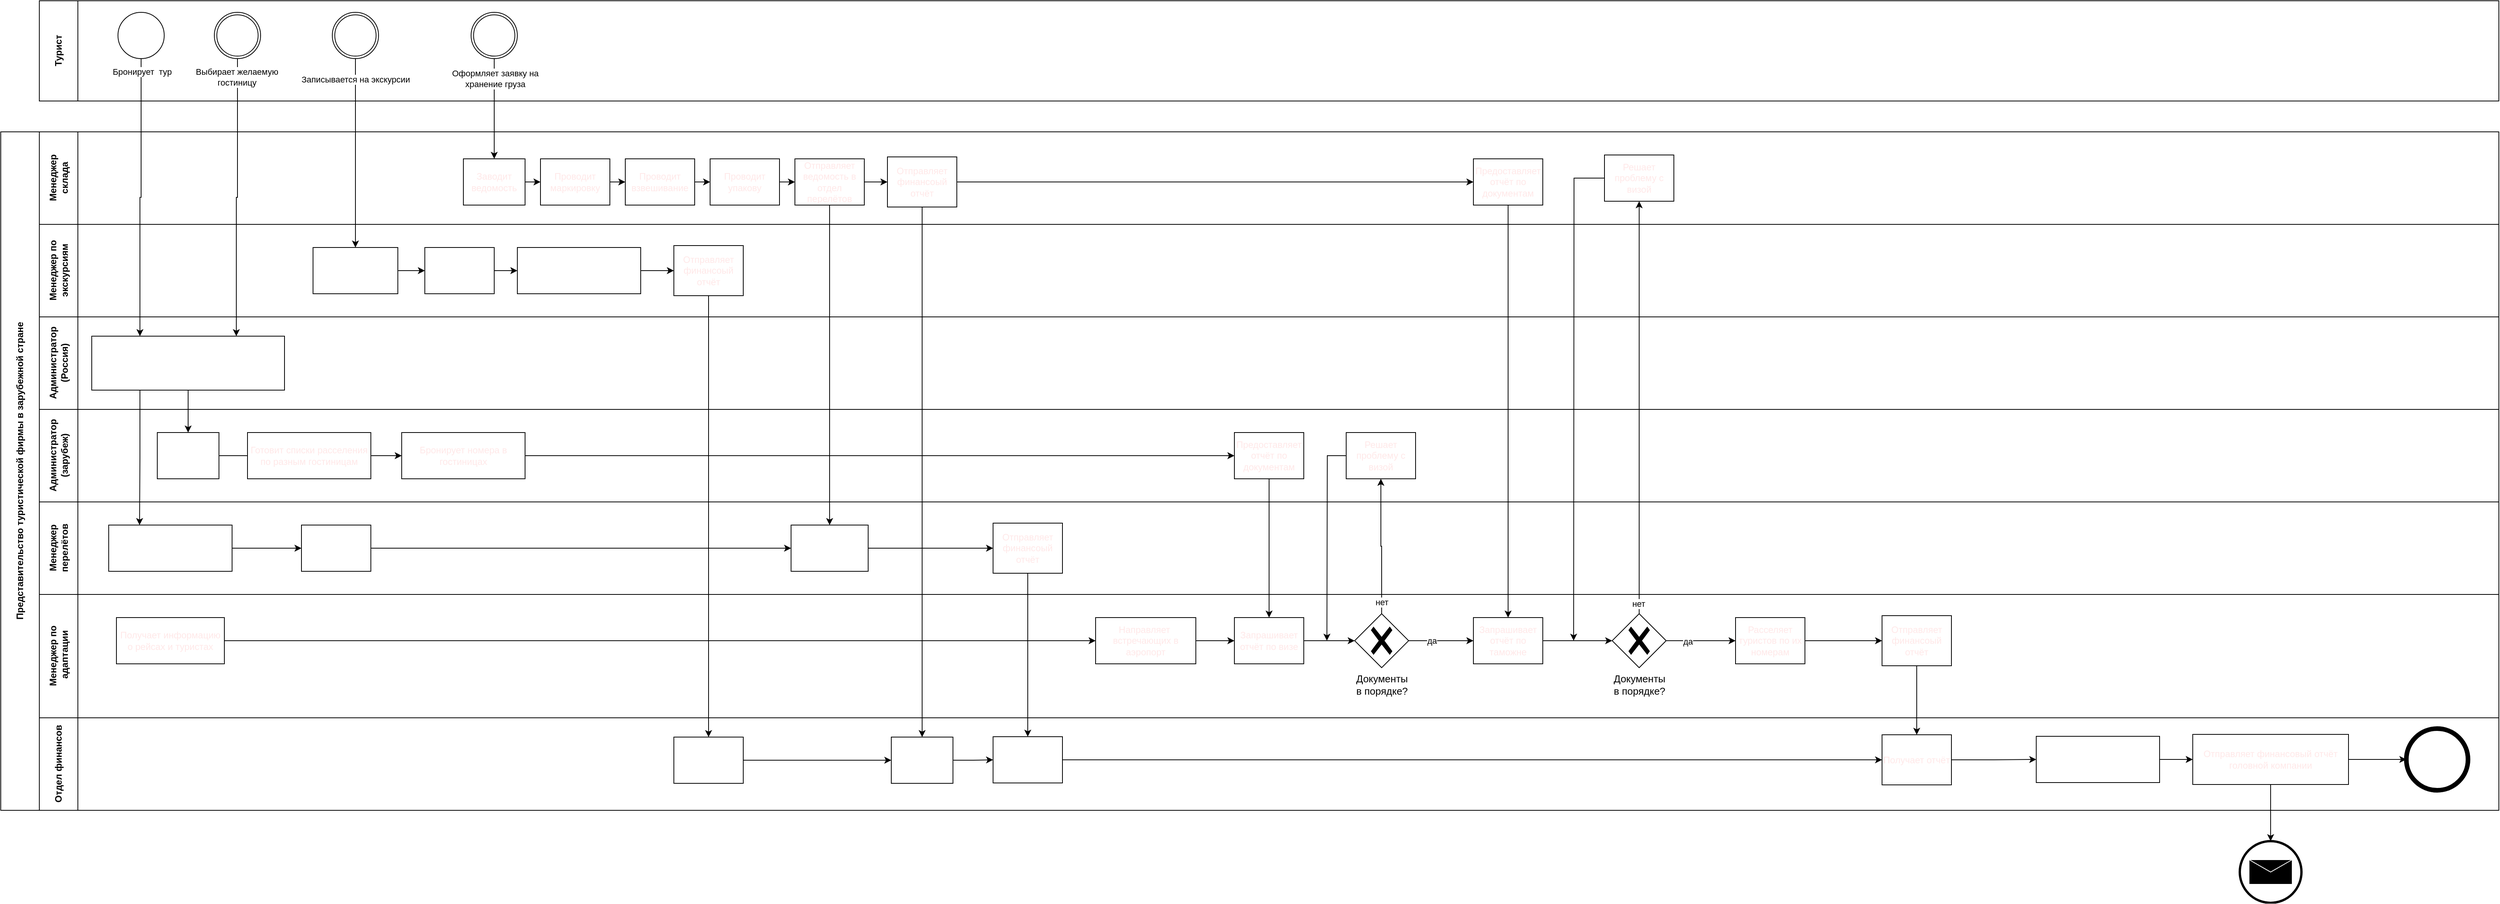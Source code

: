 <mxfile version="22.0.3" type="device">
  <diagram id="prtHgNgQTEPvFCAcTncT" name="Page-1">
    <mxGraphModel dx="2899" dy="2415" grid="1" gridSize="10" guides="1" tooltips="1" connect="1" arrows="1" fold="1" page="1" pageScale="1" pageWidth="827" pageHeight="1169" math="0" shadow="0">
      <root>
        <mxCell id="0" />
        <mxCell id="1" parent="0" />
        <mxCell id="dNxyNK7c78bLwvsdeMH5-19" value="Представительство туристической фирмы в зарубежной стране" style="swimlane;html=1;childLayout=stackLayout;resizeParent=1;resizeParentMax=0;horizontal=0;startSize=50;horizontalStack=0;fillColor=default;" parent="1" vertex="1">
          <mxGeometry x="-550" y="-230" width="3240" height="880" as="geometry">
            <mxRectangle x="-550" y="-230" width="40" height="420" as="alternateBounds" />
          </mxGeometry>
        </mxCell>
        <mxCell id="jJX5PtrKkT8J05yYk6aR-8" value="Менеджер &lt;br&gt;склада" style="swimlane;html=1;startSize=50;horizontal=0;" parent="dNxyNK7c78bLwvsdeMH5-19" vertex="1">
          <mxGeometry x="50" width="3190" height="120" as="geometry" />
        </mxCell>
        <mxCell id="jJX5PtrKkT8J05yYk6aR-71" value="&lt;font color=&quot;#ffe8e8&quot;&gt;Проводит маркировку&lt;/font&gt;" style="rounded=0;whiteSpace=wrap;html=1;fontFamily=Helvetica;fontSize=12;fontColor=#000000;align=center;" parent="jJX5PtrKkT8J05yYk6aR-8" vertex="1">
          <mxGeometry x="650" y="35" width="90" height="60" as="geometry" />
        </mxCell>
        <mxCell id="jJX5PtrKkT8J05yYk6aR-70" value="&lt;font color=&quot;#ffe8e8&quot;&gt;Заводит ведомость&lt;/font&gt;" style="rounded=0;whiteSpace=wrap;html=1;fontFamily=Helvetica;fontSize=12;fontColor=#000000;align=center;" parent="jJX5PtrKkT8J05yYk6aR-8" vertex="1">
          <mxGeometry x="550" y="35" width="80" height="60" as="geometry" />
        </mxCell>
        <mxCell id="jJX5PtrKkT8J05yYk6aR-72" value="" style="edgeStyle=orthogonalEdgeStyle;rounded=0;orthogonalLoop=1;jettySize=auto;html=1;endArrow=classic;endFill=1;exitX=1;exitY=0.5;exitDx=0;exitDy=0;entryX=0;entryY=0.5;entryDx=0;entryDy=0;" parent="jJX5PtrKkT8J05yYk6aR-8" source="jJX5PtrKkT8J05yYk6aR-70" target="jJX5PtrKkT8J05yYk6aR-71" edge="1">
          <mxGeometry relative="1" as="geometry">
            <mxPoint x="425" y="-35" as="sourcePoint" />
            <mxPoint x="480" y="-35" as="targetPoint" />
          </mxGeometry>
        </mxCell>
        <mxCell id="jJX5PtrKkT8J05yYk6aR-83" style="edgeStyle=orthogonalEdgeStyle;rounded=0;orthogonalLoop=1;jettySize=auto;html=1;exitX=1;exitY=0.5;exitDx=0;exitDy=0;entryX=0;entryY=0.5;entryDx=0;entryDy=0;" parent="jJX5PtrKkT8J05yYk6aR-8" source="jJX5PtrKkT8J05yYk6aR-75" target="jJX5PtrKkT8J05yYk6aR-76" edge="1">
          <mxGeometry relative="1" as="geometry" />
        </mxCell>
        <mxCell id="jJX5PtrKkT8J05yYk6aR-75" value="&lt;font color=&quot;#ffe8e8&quot;&gt;Проводит взвешивание&lt;/font&gt;" style="rounded=0;whiteSpace=wrap;html=1;fontFamily=Helvetica;fontSize=12;fontColor=#000000;align=center;" parent="jJX5PtrKkT8J05yYk6aR-8" vertex="1">
          <mxGeometry x="760" y="35" width="90" height="60" as="geometry" />
        </mxCell>
        <mxCell id="jJX5PtrKkT8J05yYk6aR-84" style="edgeStyle=orthogonalEdgeStyle;rounded=0;orthogonalLoop=1;jettySize=auto;html=1;exitX=1;exitY=0.5;exitDx=0;exitDy=0;entryX=0;entryY=0.5;entryDx=0;entryDy=0;" parent="jJX5PtrKkT8J05yYk6aR-8" source="jJX5PtrKkT8J05yYk6aR-76" target="jJX5PtrKkT8J05yYk6aR-77" edge="1">
          <mxGeometry relative="1" as="geometry" />
        </mxCell>
        <mxCell id="jJX5PtrKkT8J05yYk6aR-76" value="&lt;font color=&quot;#ffe8e8&quot;&gt;Проводит упакову&lt;/font&gt;" style="rounded=0;whiteSpace=wrap;html=1;fontFamily=Helvetica;fontSize=12;fontColor=#000000;align=center;" parent="jJX5PtrKkT8J05yYk6aR-8" vertex="1">
          <mxGeometry x="870" y="35" width="90" height="60" as="geometry" />
        </mxCell>
        <mxCell id="jJX5PtrKkT8J05yYk6aR-85" style="edgeStyle=orthogonalEdgeStyle;rounded=0;orthogonalLoop=1;jettySize=auto;html=1;exitX=1;exitY=0.5;exitDx=0;exitDy=0;entryX=0;entryY=0.5;entryDx=0;entryDy=0;" parent="jJX5PtrKkT8J05yYk6aR-8" source="jJX5PtrKkT8J05yYk6aR-77" target="jJX5PtrKkT8J05yYk6aR-78" edge="1">
          <mxGeometry relative="1" as="geometry" />
        </mxCell>
        <mxCell id="jJX5PtrKkT8J05yYk6aR-77" value="&lt;font color=&quot;#ffe8e8&quot;&gt;Отправляет ведомость в отдел перелётов&lt;/font&gt;" style="rounded=0;whiteSpace=wrap;html=1;fontFamily=Helvetica;fontSize=12;fontColor=#000000;align=center;" parent="jJX5PtrKkT8J05yYk6aR-8" vertex="1">
          <mxGeometry x="980" y="35" width="90" height="60" as="geometry" />
        </mxCell>
        <mxCell id="jJX5PtrKkT8J05yYk6aR-153" style="edgeStyle=orthogonalEdgeStyle;rounded=0;orthogonalLoop=1;jettySize=auto;html=1;entryX=0;entryY=0.5;entryDx=0;entryDy=0;" parent="jJX5PtrKkT8J05yYk6aR-8" source="jJX5PtrKkT8J05yYk6aR-78" target="jJX5PtrKkT8J05yYk6aR-144" edge="1">
          <mxGeometry relative="1" as="geometry" />
        </mxCell>
        <mxCell id="jJX5PtrKkT8J05yYk6aR-78" value="&lt;font color=&quot;#ffe8e8&quot;&gt;Отправляет финансоый отчёт&lt;/font&gt;" style="rounded=0;whiteSpace=wrap;html=1;fontFamily=Helvetica;fontSize=12;fontColor=#000000;align=center;" parent="jJX5PtrKkT8J05yYk6aR-8" vertex="1">
          <mxGeometry x="1100" y="32.5" width="90" height="65" as="geometry" />
        </mxCell>
        <mxCell id="jJX5PtrKkT8J05yYk6aR-79" value="" style="edgeStyle=orthogonalEdgeStyle;rounded=0;orthogonalLoop=1;jettySize=auto;html=1;endArrow=classic;endFill=1;entryX=0;entryY=0.5;entryDx=0;entryDy=0;exitX=1;exitY=0.5;exitDx=0;exitDy=0;" parent="jJX5PtrKkT8J05yYk6aR-8" source="jJX5PtrKkT8J05yYk6aR-71" target="jJX5PtrKkT8J05yYk6aR-75" edge="1">
          <mxGeometry relative="1" as="geometry">
            <mxPoint x="740" y="305" as="sourcePoint" />
            <mxPoint x="660" y="315" as="targetPoint" />
          </mxGeometry>
        </mxCell>
        <mxCell id="jJX5PtrKkT8J05yYk6aR-144" value="&lt;font color=&quot;#ffe8e8&quot;&gt;Предоставляет отчёт по документам&lt;/font&gt;" style="rounded=0;whiteSpace=wrap;html=1;fontFamily=Helvetica;fontSize=12;fontColor=#000000;align=center;" parent="jJX5PtrKkT8J05yYk6aR-8" vertex="1">
          <mxGeometry x="1860" y="35" width="90" height="60" as="geometry" />
        </mxCell>
        <mxCell id="jJX5PtrKkT8J05yYk6aR-159" value="&lt;font color=&quot;#ffe8e8&quot;&gt;Решает проблему с визой&lt;/font&gt;" style="rounded=0;whiteSpace=wrap;html=1;fontFamily=Helvetica;fontSize=12;fontColor=#000000;align=center;" parent="jJX5PtrKkT8J05yYk6aR-8" vertex="1">
          <mxGeometry x="2030" y="30" width="90" height="60" as="geometry" />
        </mxCell>
        <mxCell id="jJX5PtrKkT8J05yYk6aR-29" value="Менеджер по&lt;br&gt;экскурсиям&lt;br&gt;" style="swimlane;html=1;startSize=50;horizontal=0;" parent="dNxyNK7c78bLwvsdeMH5-19" vertex="1">
          <mxGeometry x="50" y="120" width="3190" height="120" as="geometry" />
        </mxCell>
        <mxCell id="jJX5PtrKkT8J05yYk6aR-89" value="&lt;font color=&quot;#ffffff&quot;&gt;Составляет списки кто на какие экскурсии идёт&lt;/font&gt;" style="rounded=0;whiteSpace=wrap;html=1;fontFamily=Helvetica;fontSize=12;fontColor=#000000;align=center;" parent="jJX5PtrKkT8J05yYk6aR-29" vertex="1">
          <mxGeometry x="500" y="30" width="90" height="60" as="geometry" />
        </mxCell>
        <mxCell id="jJX5PtrKkT8J05yYk6aR-90" value="&lt;font color=&quot;#ffffff&quot;&gt;Производит запись на определённые экскурсии&lt;/font&gt;" style="rounded=0;whiteSpace=wrap;html=1;fontFamily=Helvetica;fontSize=12;fontColor=#000000;align=center;" parent="jJX5PtrKkT8J05yYk6aR-29" vertex="1">
          <mxGeometry x="355" y="30" width="110" height="60" as="geometry" />
        </mxCell>
        <mxCell id="jJX5PtrKkT8J05yYk6aR-91" value="" style="edgeStyle=orthogonalEdgeStyle;rounded=0;orthogonalLoop=1;jettySize=auto;html=1;endArrow=classic;endFill=1;exitX=1;exitY=0.5;exitDx=0;exitDy=0;entryX=0;entryY=0.5;entryDx=0;entryDy=0;" parent="jJX5PtrKkT8J05yYk6aR-29" source="jJX5PtrKkT8J05yYk6aR-90" target="jJX5PtrKkT8J05yYk6aR-89" edge="1">
          <mxGeometry relative="1" as="geometry">
            <mxPoint x="265" y="-42.5" as="sourcePoint" />
            <mxPoint x="320" y="-42.5" as="targetPoint" />
          </mxGeometry>
        </mxCell>
        <mxCell id="jJX5PtrKkT8J05yYk6aR-103" style="edgeStyle=orthogonalEdgeStyle;rounded=0;orthogonalLoop=1;jettySize=auto;html=1;exitX=1;exitY=0.5;exitDx=0;exitDy=0;entryX=0;entryY=0.5;entryDx=0;entryDy=0;" parent="jJX5PtrKkT8J05yYk6aR-29" source="jJX5PtrKkT8J05yYk6aR-93" target="jJX5PtrKkT8J05yYk6aR-102" edge="1">
          <mxGeometry relative="1" as="geometry" />
        </mxCell>
        <mxCell id="jJX5PtrKkT8J05yYk6aR-93" value="&lt;font color=&quot;#ffffff&quot;&gt;Передаёт списки в агенство поторганизации экскурсий&lt;/font&gt;" style="rounded=0;whiteSpace=wrap;html=1;fontFamily=Helvetica;fontSize=12;fontColor=#000000;align=center;" parent="jJX5PtrKkT8J05yYk6aR-29" vertex="1">
          <mxGeometry x="620" y="30" width="160" height="60" as="geometry" />
        </mxCell>
        <mxCell id="jJX5PtrKkT8J05yYk6aR-99" value="" style="edgeStyle=orthogonalEdgeStyle;rounded=0;orthogonalLoop=1;jettySize=auto;html=1;endArrow=classic;endFill=1;entryX=0;entryY=0.5;entryDx=0;entryDy=0;exitX=1;exitY=0.5;exitDx=0;exitDy=0;" parent="jJX5PtrKkT8J05yYk6aR-29" source="jJX5PtrKkT8J05yYk6aR-89" target="jJX5PtrKkT8J05yYk6aR-93" edge="1">
          <mxGeometry relative="1" as="geometry">
            <mxPoint x="590" y="300" as="sourcePoint" />
            <mxPoint x="510" y="310" as="targetPoint" />
          </mxGeometry>
        </mxCell>
        <mxCell id="jJX5PtrKkT8J05yYk6aR-102" value="&lt;font color=&quot;#ffe8e8&quot;&gt;Отправляет финансоый отчёт&lt;/font&gt;" style="rounded=0;whiteSpace=wrap;html=1;fontFamily=Helvetica;fontSize=12;fontColor=#000000;align=center;" parent="jJX5PtrKkT8J05yYk6aR-29" vertex="1">
          <mxGeometry x="823" y="27.5" width="90" height="65" as="geometry" />
        </mxCell>
        <mxCell id="dNxyNK7c78bLwvsdeMH5-21" value="Администратор&lt;br&gt;(Россия)" style="swimlane;html=1;startSize=50;horizontal=0;" parent="dNxyNK7c78bLwvsdeMH5-19" vertex="1">
          <mxGeometry x="50" y="240" width="3190" height="120" as="geometry">
            <mxRectangle x="20" y="120" width="1010" height="30" as="alternateBounds" />
          </mxGeometry>
        </mxCell>
        <mxCell id="dNxyNK7c78bLwvsdeMH5-26" value="&lt;font color=&quot;#ffffff&quot;&gt;Обрабатывает данные, подготавливает пакеты документов на каждого туриста.&lt;br&gt;&lt;/font&gt;" style="rounded=0;whiteSpace=wrap;html=1;fontFamily=Helvetica;fontSize=12;fontColor=#000000;align=center;" parent="dNxyNK7c78bLwvsdeMH5-21" vertex="1">
          <mxGeometry x="68" y="25" width="250" height="70" as="geometry" />
        </mxCell>
        <mxCell id="dNxyNK7c78bLwvsdeMH5-22" value="Администратор&lt;br&gt;(зарубеж)" style="swimlane;html=1;startSize=50;horizontal=0;" parent="dNxyNK7c78bLwvsdeMH5-19" vertex="1">
          <mxGeometry x="50" y="360" width="3190" height="120" as="geometry">
            <mxRectangle x="20" y="240" width="1010" height="30" as="alternateBounds" />
          </mxGeometry>
        </mxCell>
        <mxCell id="dNxyNK7c78bLwvsdeMH5-37" value="" style="edgeStyle=orthogonalEdgeStyle;rounded=0;orthogonalLoop=1;jettySize=auto;html=1;endArrow=classic;endFill=1;" parent="dNxyNK7c78bLwvsdeMH5-22" source="dNxyNK7c78bLwvsdeMH5-34" edge="1">
          <mxGeometry relative="1" as="geometry">
            <mxPoint x="290" y="60" as="targetPoint" />
          </mxGeometry>
        </mxCell>
        <mxCell id="dNxyNK7c78bLwvsdeMH5-34" value="&lt;font color=&quot;#ffffff&quot;&gt;В отделе имиграции получает визы&lt;/font&gt;" style="rounded=0;whiteSpace=wrap;html=1;fontFamily=Helvetica;fontSize=12;fontColor=#000000;align=center;" parent="dNxyNK7c78bLwvsdeMH5-22" vertex="1">
          <mxGeometry x="153" y="30" width="80" height="60" as="geometry" />
        </mxCell>
        <mxCell id="jJX5PtrKkT8J05yYk6aR-64" value="&lt;font color=&quot;#ffe8e8&quot;&gt;Готовит списки расселения по разным гостиницам&lt;/font&gt;" style="rounded=0;whiteSpace=wrap;html=1;fontFamily=Helvetica;fontSize=12;fontColor=#000000;align=center;" parent="dNxyNK7c78bLwvsdeMH5-22" vertex="1">
          <mxGeometry x="270" y="30" width="160" height="60" as="geometry" />
        </mxCell>
        <mxCell id="jJX5PtrKkT8J05yYk6aR-137" style="edgeStyle=orthogonalEdgeStyle;rounded=0;orthogonalLoop=1;jettySize=auto;html=1;entryX=0;entryY=0.5;entryDx=0;entryDy=0;" parent="dNxyNK7c78bLwvsdeMH5-22" source="jJX5PtrKkT8J05yYk6aR-65" target="jJX5PtrKkT8J05yYk6aR-138" edge="1">
          <mxGeometry relative="1" as="geometry">
            <mxPoint x="1470" y="60" as="targetPoint" />
          </mxGeometry>
        </mxCell>
        <mxCell id="jJX5PtrKkT8J05yYk6aR-65" value="&lt;font color=&quot;#ffe8e8&quot;&gt;Бронирует номера в гостиницах&lt;/font&gt;" style="rounded=0;whiteSpace=wrap;html=1;fontFamily=Helvetica;fontSize=12;fontColor=#000000;align=center;" parent="dNxyNK7c78bLwvsdeMH5-22" vertex="1">
          <mxGeometry x="470" y="30" width="160" height="60" as="geometry" />
        </mxCell>
        <mxCell id="jJX5PtrKkT8J05yYk6aR-66" value="" style="edgeStyle=orthogonalEdgeStyle;rounded=0;orthogonalLoop=1;jettySize=auto;html=1;endArrow=classic;endFill=1;exitX=1;exitY=0.5;exitDx=0;exitDy=0;entryX=0;entryY=0.5;entryDx=0;entryDy=0;" parent="dNxyNK7c78bLwvsdeMH5-22" source="jJX5PtrKkT8J05yYk6aR-64" target="jJX5PtrKkT8J05yYk6aR-65" edge="1">
          <mxGeometry relative="1" as="geometry">
            <mxPoint x="245" y="70" as="sourcePoint" />
            <mxPoint x="300" y="70" as="targetPoint" />
          </mxGeometry>
        </mxCell>
        <mxCell id="jJX5PtrKkT8J05yYk6aR-138" value="&lt;font color=&quot;#ffe8e8&quot;&gt;Предоставляет отчёт по документам&lt;/font&gt;" style="rounded=0;whiteSpace=wrap;html=1;fontFamily=Helvetica;fontSize=12;fontColor=#000000;align=center;" parent="dNxyNK7c78bLwvsdeMH5-22" vertex="1">
          <mxGeometry x="1550" y="30" width="90" height="60" as="geometry" />
        </mxCell>
        <mxCell id="jJX5PtrKkT8J05yYk6aR-150" value="&lt;font color=&quot;#ffe8e8&quot;&gt;Решает проблему с визой&lt;/font&gt;" style="rounded=0;whiteSpace=wrap;html=1;fontFamily=Helvetica;fontSize=12;fontColor=#000000;align=center;" parent="dNxyNK7c78bLwvsdeMH5-22" vertex="1">
          <mxGeometry x="1695" y="30" width="90" height="60" as="geometry" />
        </mxCell>
        <mxCell id="jJX5PtrKkT8J05yYk6aR-15" value="Менеджер&lt;br&gt;перелётов" style="swimlane;html=1;startSize=50;horizontal=0;labelBackgroundColor=none;" parent="dNxyNK7c78bLwvsdeMH5-19" vertex="1">
          <mxGeometry x="50" y="480" width="3190" height="120" as="geometry" />
        </mxCell>
        <mxCell id="jJX5PtrKkT8J05yYk6aR-104" value="&lt;font color=&quot;#ffffff&quot;&gt;Бронирует места&lt;br&gt;&lt;/font&gt;" style="rounded=0;whiteSpace=wrap;html=1;fontFamily=Helvetica;fontSize=12;fontColor=#000000;align=center;" parent="jJX5PtrKkT8J05yYk6aR-15" vertex="1">
          <mxGeometry x="340" y="30" width="90" height="60" as="geometry" />
        </mxCell>
        <mxCell id="jJX5PtrKkT8J05yYk6aR-105" value="&lt;font color=&quot;#ffffff&quot;&gt;Составляет ведомости о рейсах и поссажирах&lt;/font&gt;" style="rounded=0;whiteSpace=wrap;html=1;fontFamily=Helvetica;fontSize=12;fontColor=#000000;align=center;" parent="jJX5PtrKkT8J05yYk6aR-15" vertex="1">
          <mxGeometry x="90" y="30" width="160" height="60" as="geometry" />
        </mxCell>
        <mxCell id="jJX5PtrKkT8J05yYk6aR-106" value="" style="edgeStyle=orthogonalEdgeStyle;rounded=0;orthogonalLoop=1;jettySize=auto;html=1;endArrow=classic;endFill=1;exitX=1;exitY=0.5;exitDx=0;exitDy=0;entryX=0;entryY=0.5;entryDx=0;entryDy=0;" parent="jJX5PtrKkT8J05yYk6aR-15" source="jJX5PtrKkT8J05yYk6aR-105" target="jJX5PtrKkT8J05yYk6aR-104" edge="1">
          <mxGeometry relative="1" as="geometry">
            <mxPoint x="-15" y="-40" as="sourcePoint" />
            <mxPoint x="40" y="-40" as="targetPoint" />
          </mxGeometry>
        </mxCell>
        <mxCell id="jJX5PtrKkT8J05yYk6aR-108" value="&lt;font color=&quot;#ffffff&quot;&gt;Оформляет грузоперевозку&lt;/font&gt;" style="rounded=0;whiteSpace=wrap;html=1;fontFamily=Helvetica;fontSize=12;fontColor=#000000;align=center;" parent="jJX5PtrKkT8J05yYk6aR-15" vertex="1">
          <mxGeometry x="975" y="30" width="100" height="60" as="geometry" />
        </mxCell>
        <mxCell id="jJX5PtrKkT8J05yYk6aR-109" value="" style="edgeStyle=orthogonalEdgeStyle;rounded=0;orthogonalLoop=1;jettySize=auto;html=1;endArrow=classic;endFill=1;entryX=0;entryY=0.5;entryDx=0;entryDy=0;exitX=1;exitY=0.5;exitDx=0;exitDy=0;" parent="jJX5PtrKkT8J05yYk6aR-15" source="jJX5PtrKkT8J05yYk6aR-104" target="jJX5PtrKkT8J05yYk6aR-108" edge="1">
          <mxGeometry relative="1" as="geometry">
            <mxPoint x="300" y="300" as="sourcePoint" />
            <mxPoint x="220" y="310" as="targetPoint" />
          </mxGeometry>
        </mxCell>
        <mxCell id="jJX5PtrKkT8J05yYk6aR-110" value="&lt;font color=&quot;#ffe8e8&quot;&gt;Отправляет финансоый отчёт&lt;/font&gt;" style="rounded=0;whiteSpace=wrap;html=1;fontFamily=Helvetica;fontSize=12;fontColor=#000000;align=center;" parent="jJX5PtrKkT8J05yYk6aR-15" vertex="1">
          <mxGeometry x="1237" y="27.5" width="90" height="65" as="geometry" />
        </mxCell>
        <mxCell id="jJX5PtrKkT8J05yYk6aR-107" style="edgeStyle=orthogonalEdgeStyle;rounded=0;orthogonalLoop=1;jettySize=auto;html=1;exitX=1;exitY=0.5;exitDx=0;exitDy=0;entryX=0;entryY=0.5;entryDx=0;entryDy=0;" parent="jJX5PtrKkT8J05yYk6aR-15" source="jJX5PtrKkT8J05yYk6aR-108" target="jJX5PtrKkT8J05yYk6aR-110" edge="1">
          <mxGeometry relative="1" as="geometry" />
        </mxCell>
        <mxCell id="jJX5PtrKkT8J05yYk6aR-22" value="Менеджер по&lt;br&gt;&amp;nbsp;адаптации" style="swimlane;html=1;startSize=50;horizontal=0;" parent="dNxyNK7c78bLwvsdeMH5-19" vertex="1">
          <mxGeometry x="50" y="600" width="3190" height="160" as="geometry" />
        </mxCell>
        <mxCell id="jJX5PtrKkT8J05yYk6aR-126" value="&lt;font color=&quot;#ffe8e8&quot;&gt;Направляет&amp;nbsp; встречающих в аэропорт&lt;/font&gt;" style="rounded=0;whiteSpace=wrap;html=1;fontFamily=Helvetica;fontSize=12;fontColor=#000000;align=center;" parent="jJX5PtrKkT8J05yYk6aR-22" vertex="1">
          <mxGeometry x="1370" y="30" width="130" height="60" as="geometry" />
        </mxCell>
        <mxCell id="jJX5PtrKkT8J05yYk6aR-127" value="&lt;font color=&quot;#ffe8e8&quot;&gt;Получает информацию о рейсах и туристах&lt;/font&gt;" style="rounded=0;whiteSpace=wrap;html=1;fontFamily=Helvetica;fontSize=12;fontColor=#000000;align=center;" parent="jJX5PtrKkT8J05yYk6aR-22" vertex="1">
          <mxGeometry x="100" y="30" width="140" height="60" as="geometry" />
        </mxCell>
        <mxCell id="jJX5PtrKkT8J05yYk6aR-128" value="" style="edgeStyle=orthogonalEdgeStyle;rounded=0;orthogonalLoop=1;jettySize=auto;html=1;endArrow=classic;endFill=1;exitX=1;exitY=0.5;exitDx=0;exitDy=0;entryX=0;entryY=0.5;entryDx=0;entryDy=0;" parent="jJX5PtrKkT8J05yYk6aR-22" source="jJX5PtrKkT8J05yYk6aR-127" target="jJX5PtrKkT8J05yYk6aR-126" edge="1">
          <mxGeometry relative="1" as="geometry">
            <mxPoint x="1285" y="-40" as="sourcePoint" />
            <mxPoint x="1340" y="-40" as="targetPoint" />
          </mxGeometry>
        </mxCell>
        <mxCell id="jJX5PtrKkT8J05yYk6aR-146" style="edgeStyle=orthogonalEdgeStyle;rounded=0;orthogonalLoop=1;jettySize=auto;html=1;exitX=1;exitY=0.5;exitDx=0;exitDy=0;entryX=0;entryY=0.5;entryDx=0;entryDy=0;entryPerimeter=0;" parent="jJX5PtrKkT8J05yYk6aR-22" source="jJX5PtrKkT8J05yYk6aR-130" target="OBYLPIvwSsknGqxptoZ4-9" edge="1">
          <mxGeometry relative="1" as="geometry">
            <mxPoint x="1680" y="60" as="targetPoint" />
          </mxGeometry>
        </mxCell>
        <mxCell id="jJX5PtrKkT8J05yYk6aR-130" value="&lt;font color=&quot;#ffe8e8&quot;&gt;Запрашивает отчёт по визе&lt;/font&gt;" style="rounded=0;whiteSpace=wrap;html=1;fontFamily=Helvetica;fontSize=12;fontColor=#000000;align=center;" parent="jJX5PtrKkT8J05yYk6aR-22" vertex="1">
          <mxGeometry x="1550" y="30" width="90" height="60" as="geometry" />
        </mxCell>
        <mxCell id="jJX5PtrKkT8J05yYk6aR-163" style="edgeStyle=orthogonalEdgeStyle;rounded=0;orthogonalLoop=1;jettySize=auto;html=1;entryX=0;entryY=0.5;entryDx=0;entryDy=0;entryPerimeter=0;" parent="jJX5PtrKkT8J05yYk6aR-22" source="jJX5PtrKkT8J05yYk6aR-132" target="OBYLPIvwSsknGqxptoZ4-3" edge="1">
          <mxGeometry relative="1" as="geometry">
            <mxPoint x="2020.0" y="60" as="targetPoint" />
          </mxGeometry>
        </mxCell>
        <mxCell id="jJX5PtrKkT8J05yYk6aR-132" value="&lt;font color=&quot;#ffe8e8&quot;&gt;Запрашивает отчёт по таможне&lt;/font&gt;" style="rounded=0;whiteSpace=wrap;html=1;fontFamily=Helvetica;fontSize=12;fontColor=#000000;align=center;" parent="jJX5PtrKkT8J05yYk6aR-22" vertex="1">
          <mxGeometry x="1860" y="30" width="90" height="60" as="geometry" />
        </mxCell>
        <mxCell id="jJX5PtrKkT8J05yYk6aR-134" value="&lt;font color=&quot;#ffe8e8&quot;&gt;Расселяет туристов по их номерам&lt;/font&gt;" style="rounded=0;whiteSpace=wrap;html=1;fontFamily=Helvetica;fontSize=12;fontColor=#000000;align=center;" parent="jJX5PtrKkT8J05yYk6aR-22" vertex="1">
          <mxGeometry x="2200" y="30" width="90" height="60" as="geometry" />
        </mxCell>
        <mxCell id="jJX5PtrKkT8J05yYk6aR-135" value="&lt;font color=&quot;#ffe8e8&quot;&gt;Отправляет финансоый отчёт&lt;/font&gt;" style="rounded=0;whiteSpace=wrap;html=1;fontFamily=Helvetica;fontSize=12;fontColor=#000000;align=center;" parent="jJX5PtrKkT8J05yYk6aR-22" vertex="1">
          <mxGeometry x="2390" y="27.5" width="90" height="65" as="geometry" />
        </mxCell>
        <mxCell id="jJX5PtrKkT8J05yYk6aR-133" style="edgeStyle=orthogonalEdgeStyle;rounded=0;orthogonalLoop=1;jettySize=auto;html=1;exitX=1;exitY=0.5;exitDx=0;exitDy=0;entryX=0;entryY=0.5;entryDx=0;entryDy=0;" parent="jJX5PtrKkT8J05yYk6aR-22" source="jJX5PtrKkT8J05yYk6aR-134" target="jJX5PtrKkT8J05yYk6aR-135" edge="1">
          <mxGeometry relative="1" as="geometry" />
        </mxCell>
        <mxCell id="jJX5PtrKkT8J05yYk6aR-136" value="" style="edgeStyle=orthogonalEdgeStyle;rounded=0;orthogonalLoop=1;jettySize=auto;html=1;endArrow=classic;endFill=1;entryX=0;entryY=0.5;entryDx=0;entryDy=0;exitX=1;exitY=0.5;exitDx=0;exitDy=0;" parent="jJX5PtrKkT8J05yYk6aR-22" source="jJX5PtrKkT8J05yYk6aR-126" target="jJX5PtrKkT8J05yYk6aR-130" edge="1">
          <mxGeometry relative="1" as="geometry">
            <mxPoint x="1600" y="300" as="sourcePoint" />
            <mxPoint x="1520" y="310" as="targetPoint" />
          </mxGeometry>
        </mxCell>
        <mxCell id="jJX5PtrKkT8J05yYk6aR-147" style="edgeStyle=orthogonalEdgeStyle;rounded=0;orthogonalLoop=1;jettySize=auto;html=1;entryX=0;entryY=0.5;entryDx=0;entryDy=0;exitX=1;exitY=0.5;exitDx=0;exitDy=0;exitPerimeter=0;" parent="jJX5PtrKkT8J05yYk6aR-22" source="OBYLPIvwSsknGqxptoZ4-9" target="jJX5PtrKkT8J05yYk6aR-132" edge="1">
          <mxGeometry relative="1" as="geometry">
            <mxPoint x="1790" y="60" as="sourcePoint" />
          </mxGeometry>
        </mxCell>
        <mxCell id="OBYLPIvwSsknGqxptoZ4-11" value="да" style="edgeLabel;html=1;align=center;verticalAlign=middle;resizable=0;points=[];" vertex="1" connectable="0" parent="jJX5PtrKkT8J05yYk6aR-147">
          <mxGeometry x="-0.3" relative="1" as="geometry">
            <mxPoint as="offset" />
          </mxGeometry>
        </mxCell>
        <mxCell id="jJX5PtrKkT8J05yYk6aR-165" style="edgeStyle=orthogonalEdgeStyle;rounded=0;orthogonalLoop=1;jettySize=auto;html=1;entryX=0;entryY=0.5;entryDx=0;entryDy=0;exitX=1;exitY=0.5;exitDx=0;exitDy=0;exitPerimeter=0;" parent="jJX5PtrKkT8J05yYk6aR-22" source="OBYLPIvwSsknGqxptoZ4-3" target="jJX5PtrKkT8J05yYk6aR-134" edge="1">
          <mxGeometry relative="1" as="geometry">
            <mxPoint x="2130.0" y="60" as="sourcePoint" />
          </mxGeometry>
        </mxCell>
        <mxCell id="OBYLPIvwSsknGqxptoZ4-7" value="да" style="edgeLabel;html=1;align=center;verticalAlign=middle;resizable=0;points=[];" vertex="1" connectable="0" parent="jJX5PtrKkT8J05yYk6aR-165">
          <mxGeometry x="-0.392" y="-1" relative="1" as="geometry">
            <mxPoint as="offset" />
          </mxGeometry>
        </mxCell>
        <mxCell id="OBYLPIvwSsknGqxptoZ4-3" value="&lt;font style=&quot;font-size: 13px;&quot;&gt;Документы &lt;br&gt;в порядке?&lt;/font&gt;" style="points=[[0.25,0.25,0],[0.5,0,0],[0.75,0.25,0],[1,0.5,0],[0.75,0.75,0],[0.5,1,0],[0.25,0.75,0],[0,0.5,0]];shape=mxgraph.bpmn.gateway2;html=1;verticalLabelPosition=bottom;labelBackgroundColor=none;verticalAlign=top;align=center;perimeter=rhombusPerimeter;outlineConnect=0;outline=none;symbol=none;gwType=exclusive;" vertex="1" parent="jJX5PtrKkT8J05yYk6aR-22">
          <mxGeometry x="2040" y="25" width="70" height="70" as="geometry" />
        </mxCell>
        <mxCell id="OBYLPIvwSsknGqxptoZ4-9" value="&lt;font style=&quot;font-size: 13px;&quot;&gt;Документы &lt;br&gt;в порядке?&lt;/font&gt;" style="points=[[0.25,0.25,0],[0.5,0,0],[0.75,0.25,0],[1,0.5,0],[0.75,0.75,0],[0.5,1,0],[0.25,0.75,0],[0,0.5,0]];shape=mxgraph.bpmn.gateway2;html=1;verticalLabelPosition=bottom;labelBackgroundColor=none;verticalAlign=top;align=center;perimeter=rhombusPerimeter;outlineConnect=0;outline=none;symbol=none;gwType=exclusive;" vertex="1" parent="jJX5PtrKkT8J05yYk6aR-22">
          <mxGeometry x="1706" y="25" width="70" height="70" as="geometry" />
        </mxCell>
        <mxCell id="jJX5PtrKkT8J05yYk6aR-63" value="" style="edgeStyle=orthogonalEdgeStyle;rounded=0;orthogonalLoop=1;jettySize=auto;html=1;endArrow=classic;endFill=1;exitX=0.5;exitY=1;exitDx=0;exitDy=0;entryX=0.5;entryY=0;entryDx=0;entryDy=0;" parent="dNxyNK7c78bLwvsdeMH5-19" source="dNxyNK7c78bLwvsdeMH5-26" target="dNxyNK7c78bLwvsdeMH5-34" edge="1">
          <mxGeometry relative="1" as="geometry">
            <mxPoint x="290" y="269.2" as="sourcePoint" />
            <mxPoint x="420" y="269.2" as="targetPoint" />
          </mxGeometry>
        </mxCell>
        <mxCell id="jJX5PtrKkT8J05yYk6aR-113" style="edgeStyle=orthogonalEdgeStyle;rounded=0;orthogonalLoop=1;jettySize=auto;html=1;exitX=0.5;exitY=1;exitDx=0;exitDy=0;entryX=0.5;entryY=0;entryDx=0;entryDy=0;" parent="dNxyNK7c78bLwvsdeMH5-19" source="jJX5PtrKkT8J05yYk6aR-77" target="jJX5PtrKkT8J05yYk6aR-108" edge="1">
          <mxGeometry relative="1" as="geometry" />
        </mxCell>
        <mxCell id="jJX5PtrKkT8J05yYk6aR-114" style="edgeStyle=orthogonalEdgeStyle;rounded=0;orthogonalLoop=1;jettySize=auto;html=1;exitX=0.25;exitY=1;exitDx=0;exitDy=0;entryX=0.25;entryY=0;entryDx=0;entryDy=0;" parent="dNxyNK7c78bLwvsdeMH5-19" source="dNxyNK7c78bLwvsdeMH5-26" target="jJX5PtrKkT8J05yYk6aR-105" edge="1">
          <mxGeometry relative="1" as="geometry" />
        </mxCell>
        <mxCell id="jJX5PtrKkT8J05yYk6aR-124" style="edgeStyle=orthogonalEdgeStyle;rounded=0;orthogonalLoop=1;jettySize=auto;html=1;entryX=0.5;entryY=0;entryDx=0;entryDy=0;" parent="dNxyNK7c78bLwvsdeMH5-19" source="jJX5PtrKkT8J05yYk6aR-102" target="jJX5PtrKkT8J05yYk6aR-115" edge="1">
          <mxGeometry relative="1" as="geometry" />
        </mxCell>
        <mxCell id="jJX5PtrKkT8J05yYk6aR-139" style="edgeStyle=orthogonalEdgeStyle;rounded=0;orthogonalLoop=1;jettySize=auto;html=1;entryX=0.5;entryY=0;entryDx=0;entryDy=0;" parent="dNxyNK7c78bLwvsdeMH5-19" source="jJX5PtrKkT8J05yYk6aR-138" target="jJX5PtrKkT8J05yYk6aR-130" edge="1">
          <mxGeometry relative="1" as="geometry" />
        </mxCell>
        <mxCell id="jJX5PtrKkT8J05yYk6aR-151" style="edgeStyle=orthogonalEdgeStyle;rounded=0;orthogonalLoop=1;jettySize=auto;html=1;entryX=0.5;entryY=1;entryDx=0;entryDy=0;exitX=0.5;exitY=0;exitDx=0;exitDy=0;exitPerimeter=0;" parent="dNxyNK7c78bLwvsdeMH5-19" source="OBYLPIvwSsknGqxptoZ4-9" target="jJX5PtrKkT8J05yYk6aR-150" edge="1">
          <mxGeometry relative="1" as="geometry">
            <mxPoint x="1785" y="610" as="sourcePoint" />
          </mxGeometry>
        </mxCell>
        <mxCell id="OBYLPIvwSsknGqxptoZ4-13" value="нет" style="edgeLabel;html=1;align=center;verticalAlign=middle;resizable=0;points=[];" vertex="1" connectable="0" parent="jJX5PtrKkT8J05yYk6aR-151">
          <mxGeometry x="-0.831" relative="1" as="geometry">
            <mxPoint as="offset" />
          </mxGeometry>
        </mxCell>
        <mxCell id="jJX5PtrKkT8J05yYk6aR-157" style="edgeStyle=orthogonalEdgeStyle;rounded=0;orthogonalLoop=1;jettySize=auto;html=1;exitX=0;exitY=0.5;exitDx=0;exitDy=0;" parent="dNxyNK7c78bLwvsdeMH5-19" source="jJX5PtrKkT8J05yYk6aR-150" edge="1">
          <mxGeometry relative="1" as="geometry">
            <mxPoint x="1720" y="660" as="targetPoint" />
            <mxPoint x="1720" y="580" as="sourcePoint" />
          </mxGeometry>
        </mxCell>
        <mxCell id="jJX5PtrKkT8J05yYk6aR-158" style="edgeStyle=orthogonalEdgeStyle;rounded=0;orthogonalLoop=1;jettySize=auto;html=1;entryX=0.5;entryY=0;entryDx=0;entryDy=0;" parent="dNxyNK7c78bLwvsdeMH5-19" source="jJX5PtrKkT8J05yYk6aR-144" target="jJX5PtrKkT8J05yYk6aR-132" edge="1">
          <mxGeometry relative="1" as="geometry" />
        </mxCell>
        <mxCell id="jJX5PtrKkT8J05yYk6aR-161" style="edgeStyle=orthogonalEdgeStyle;rounded=0;orthogonalLoop=1;jettySize=auto;html=1;entryX=0.5;entryY=1;entryDx=0;entryDy=0;exitX=0.5;exitY=0;exitDx=0;exitDy=0;exitPerimeter=0;" parent="dNxyNK7c78bLwvsdeMH5-19" source="OBYLPIvwSsknGqxptoZ4-3" target="jJX5PtrKkT8J05yYk6aR-159" edge="1">
          <mxGeometry relative="1" as="geometry">
            <mxPoint x="2125.0" y="610" as="sourcePoint" />
          </mxGeometry>
        </mxCell>
        <mxCell id="OBYLPIvwSsknGqxptoZ4-6" value="нет" style="edgeLabel;html=1;align=center;verticalAlign=middle;resizable=0;points=[];" vertex="1" connectable="0" parent="jJX5PtrKkT8J05yYk6aR-161">
          <mxGeometry x="-0.949" y="1" relative="1" as="geometry">
            <mxPoint as="offset" />
          </mxGeometry>
        </mxCell>
        <mxCell id="jJX5PtrKkT8J05yYk6aR-164" style="edgeStyle=orthogonalEdgeStyle;rounded=0;orthogonalLoop=1;jettySize=auto;html=1;exitX=0;exitY=0.5;exitDx=0;exitDy=0;" parent="dNxyNK7c78bLwvsdeMH5-19" source="jJX5PtrKkT8J05yYk6aR-159" edge="1">
          <mxGeometry relative="1" as="geometry">
            <mxPoint x="2040" y="660" as="targetPoint" />
            <mxPoint x="2060" y="260" as="sourcePoint" />
          </mxGeometry>
        </mxCell>
        <mxCell id="jJX5PtrKkT8J05yYk6aR-36" value="Отдел финансов" style="swimlane;html=1;startSize=50;horizontal=0;" parent="dNxyNK7c78bLwvsdeMH5-19" vertex="1">
          <mxGeometry x="50" y="760" width="3190" height="120" as="geometry" />
        </mxCell>
        <mxCell id="jJX5PtrKkT8J05yYk6aR-115" value="&lt;font color=&quot;#ffffff&quot;&gt;Получает отчёт&lt;/font&gt;" style="rounded=0;whiteSpace=wrap;html=1;fontFamily=Helvetica;fontSize=12;fontColor=#000000;align=center;" parent="jJX5PtrKkT8J05yYk6aR-36" vertex="1">
          <mxGeometry x="823" y="25" width="90" height="60" as="geometry" />
        </mxCell>
        <mxCell id="jJX5PtrKkT8J05yYk6aR-119" value="&lt;font color=&quot;#ffffff&quot;&gt;Формирует полный финансовый отчёт&lt;/font&gt;" style="rounded=0;whiteSpace=wrap;html=1;fontFamily=Helvetica;fontSize=12;fontColor=#000000;align=center;" parent="jJX5PtrKkT8J05yYk6aR-36" vertex="1">
          <mxGeometry x="2590" y="24" width="160" height="60" as="geometry" />
        </mxCell>
        <mxCell id="jJX5PtrKkT8J05yYk6aR-120" value="" style="edgeStyle=orthogonalEdgeStyle;rounded=0;orthogonalLoop=1;jettySize=auto;html=1;endArrow=classic;endFill=1;entryX=0;entryY=0.5;entryDx=0;entryDy=0;exitX=1;exitY=0.5;exitDx=0;exitDy=0;" parent="jJX5PtrKkT8J05yYk6aR-36" source="jJX5PtrKkT8J05yYk6aR-173" target="jJX5PtrKkT8J05yYk6aR-168" edge="1">
          <mxGeometry relative="1" as="geometry">
            <mxPoint x="815" y="292.5" as="sourcePoint" />
            <mxPoint x="735" y="302.5" as="targetPoint" />
          </mxGeometry>
        </mxCell>
        <mxCell id="jJX5PtrKkT8J05yYk6aR-167" style="edgeStyle=orthogonalEdgeStyle;rounded=0;orthogonalLoop=1;jettySize=auto;html=1;entryX=0;entryY=0.5;entryDx=0;entryDy=0;" parent="jJX5PtrKkT8J05yYk6aR-36" source="jJX5PtrKkT8J05yYk6aR-121" target="jJX5PtrKkT8J05yYk6aR-166" edge="1">
          <mxGeometry relative="1" as="geometry" />
        </mxCell>
        <mxCell id="jJX5PtrKkT8J05yYk6aR-121" value="&lt;font color=&quot;#ffe8e8&quot;&gt;Отправляет финансовый отчёт головной компании&lt;/font&gt;" style="rounded=0;whiteSpace=wrap;html=1;fontFamily=Helvetica;fontSize=12;fontColor=#000000;align=center;" parent="jJX5PtrKkT8J05yYk6aR-36" vertex="1">
          <mxGeometry x="2793" y="21.5" width="202" height="65" as="geometry" />
        </mxCell>
        <mxCell id="jJX5PtrKkT8J05yYk6aR-118" style="edgeStyle=orthogonalEdgeStyle;rounded=0;orthogonalLoop=1;jettySize=auto;html=1;exitX=1;exitY=0.5;exitDx=0;exitDy=0;entryX=0;entryY=0.5;entryDx=0;entryDy=0;" parent="jJX5PtrKkT8J05yYk6aR-36" source="jJX5PtrKkT8J05yYk6aR-119" target="jJX5PtrKkT8J05yYk6aR-121" edge="1">
          <mxGeometry relative="1" as="geometry" />
        </mxCell>
        <mxCell id="jJX5PtrKkT8J05yYk6aR-166" value="" style="ellipse;whiteSpace=wrap;html=1;aspect=fixed;strokeWidth=6;" parent="jJX5PtrKkT8J05yYk6aR-36" vertex="1">
          <mxGeometry x="3070" y="14" width="80" height="80" as="geometry" />
        </mxCell>
        <mxCell id="jJX5PtrKkT8J05yYk6aR-169" style="edgeStyle=orthogonalEdgeStyle;rounded=0;orthogonalLoop=1;jettySize=auto;html=1;entryX=0;entryY=0.5;entryDx=0;entryDy=0;" parent="jJX5PtrKkT8J05yYk6aR-36" source="jJX5PtrKkT8J05yYk6aR-168" target="jJX5PtrKkT8J05yYk6aR-119" edge="1">
          <mxGeometry relative="1" as="geometry" />
        </mxCell>
        <mxCell id="jJX5PtrKkT8J05yYk6aR-168" value="&lt;font color=&quot;#ffe8e8&quot;&gt;Получает отчёт&lt;/font&gt;" style="rounded=0;whiteSpace=wrap;html=1;fontFamily=Helvetica;fontSize=12;fontColor=#000000;align=center;" parent="jJX5PtrKkT8J05yYk6aR-36" vertex="1">
          <mxGeometry x="2390" y="22" width="90" height="65" as="geometry" />
        </mxCell>
        <mxCell id="jJX5PtrKkT8J05yYk6aR-170" value="&lt;font color=&quot;#ffffff&quot;&gt;Получает отчёт&lt;/font&gt;" style="rounded=0;whiteSpace=wrap;html=1;fontFamily=Helvetica;fontSize=12;fontColor=#000000;align=center;" parent="jJX5PtrKkT8J05yYk6aR-36" vertex="1">
          <mxGeometry x="1105" y="25" width="80" height="60" as="geometry" />
        </mxCell>
        <mxCell id="jJX5PtrKkT8J05yYk6aR-171" value="" style="edgeStyle=orthogonalEdgeStyle;rounded=0;orthogonalLoop=1;jettySize=auto;html=1;endArrow=classic;endFill=1;entryX=0;entryY=0.5;entryDx=0;entryDy=0;exitX=1;exitY=0.5;exitDx=0;exitDy=0;" parent="jJX5PtrKkT8J05yYk6aR-36" source="jJX5PtrKkT8J05yYk6aR-115" target="jJX5PtrKkT8J05yYk6aR-170" edge="1">
          <mxGeometry relative="1" as="geometry">
            <mxPoint x="413" y="665" as="sourcePoint" />
            <mxPoint x="1890" y="663" as="targetPoint" />
          </mxGeometry>
        </mxCell>
        <mxCell id="jJX5PtrKkT8J05yYk6aR-173" value="&lt;font color=&quot;#ffffff&quot;&gt;Получает отчёт&lt;/font&gt;" style="rounded=0;whiteSpace=wrap;html=1;fontFamily=Helvetica;fontSize=12;fontColor=#000000;align=center;" parent="jJX5PtrKkT8J05yYk6aR-36" vertex="1">
          <mxGeometry x="1237" y="24.5" width="90" height="60" as="geometry" />
        </mxCell>
        <mxCell id="jJX5PtrKkT8J05yYk6aR-174" value="" style="edgeStyle=orthogonalEdgeStyle;rounded=0;orthogonalLoop=1;jettySize=auto;html=1;endArrow=classic;endFill=1;entryX=0;entryY=0.5;entryDx=0;entryDy=0;exitX=1;exitY=0.5;exitDx=0;exitDy=0;" parent="jJX5PtrKkT8J05yYk6aR-36" source="jJX5PtrKkT8J05yYk6aR-170" target="jJX5PtrKkT8J05yYk6aR-173" edge="1">
          <mxGeometry relative="1" as="geometry">
            <mxPoint x="710" y="663" as="sourcePoint" />
            <mxPoint x="1890" y="663" as="targetPoint" />
          </mxGeometry>
        </mxCell>
        <mxCell id="jJX5PtrKkT8J05yYk6aR-172" style="edgeStyle=orthogonalEdgeStyle;rounded=0;orthogonalLoop=1;jettySize=auto;html=1;entryX=0.5;entryY=0;entryDx=0;entryDy=0;" parent="dNxyNK7c78bLwvsdeMH5-19" source="jJX5PtrKkT8J05yYk6aR-78" target="jJX5PtrKkT8J05yYk6aR-170" edge="1">
          <mxGeometry relative="1" as="geometry" />
        </mxCell>
        <mxCell id="jJX5PtrKkT8J05yYk6aR-175" style="edgeStyle=orthogonalEdgeStyle;rounded=0;orthogonalLoop=1;jettySize=auto;html=1;entryX=0.5;entryY=0;entryDx=0;entryDy=0;" parent="dNxyNK7c78bLwvsdeMH5-19" source="jJX5PtrKkT8J05yYk6aR-110" target="jJX5PtrKkT8J05yYk6aR-173" edge="1">
          <mxGeometry relative="1" as="geometry" />
        </mxCell>
        <mxCell id="OBYLPIvwSsknGqxptoZ4-8" style="edgeStyle=orthogonalEdgeStyle;rounded=0;orthogonalLoop=1;jettySize=auto;html=1;entryX=0.5;entryY=0;entryDx=0;entryDy=0;" edge="1" parent="dNxyNK7c78bLwvsdeMH5-19" source="jJX5PtrKkT8J05yYk6aR-135" target="jJX5PtrKkT8J05yYk6aR-168">
          <mxGeometry relative="1" as="geometry" />
        </mxCell>
        <mxCell id="dNxyNK7c78bLwvsdeMH5-20" value="Турист" style="swimlane;html=1;startSize=50;horizontal=0;" parent="1" vertex="1">
          <mxGeometry x="-500" y="-400" width="3190" height="130" as="geometry" />
        </mxCell>
        <mxCell id="OBYLPIvwSsknGqxptoZ4-15" value="" style="points=[[0.145,0.145,0],[0.5,0,0],[0.855,0.145,0],[1,0.5,0],[0.855,0.855,0],[0.5,1,0],[0.145,0.855,0],[0,0.5,0]];shape=mxgraph.bpmn.event;html=1;verticalLabelPosition=bottom;labelBackgroundColor=none;verticalAlign=top;align=center;perimeter=ellipsePerimeter;outlineConnect=0;aspect=fixed;outline=standard;symbol=general;" vertex="1" parent="dNxyNK7c78bLwvsdeMH5-20">
          <mxGeometry x="102" y="15" width="60" height="60" as="geometry" />
        </mxCell>
        <mxCell id="OBYLPIvwSsknGqxptoZ4-16" style="edgeStyle=orthogonalEdgeStyle;rounded=0;orthogonalLoop=1;jettySize=auto;html=1;exitX=0.5;exitY=1;exitDx=0;exitDy=0;exitPerimeter=0;" edge="1" parent="dNxyNK7c78bLwvsdeMH5-20" source="OBYLPIvwSsknGqxptoZ4-15" target="OBYLPIvwSsknGqxptoZ4-15">
          <mxGeometry relative="1" as="geometry" />
        </mxCell>
        <mxCell id="OBYLPIvwSsknGqxptoZ4-19" value="" style="points=[[0.145,0.145,0],[0.5,0,0],[0.855,0.145,0],[1,0.5,0],[0.855,0.855,0],[0.5,1,0],[0.145,0.855,0],[0,0.5,0]];shape=mxgraph.bpmn.event;html=1;verticalLabelPosition=bottom;labelBackgroundColor=#ffffff;verticalAlign=top;align=center;perimeter=ellipsePerimeter;outlineConnect=0;aspect=fixed;outline=throwing;symbol=general;" vertex="1" parent="dNxyNK7c78bLwvsdeMH5-20">
          <mxGeometry x="227" y="15" width="60" height="60" as="geometry" />
        </mxCell>
        <mxCell id="OBYLPIvwSsknGqxptoZ4-23" value="" style="points=[[0.145,0.145,0],[0.5,0,0],[0.855,0.145,0],[1,0.5,0],[0.855,0.855,0],[0.5,1,0],[0.145,0.855,0],[0,0.5,0]];shape=mxgraph.bpmn.event;html=1;verticalLabelPosition=bottom;labelBackgroundColor=#ffffff;verticalAlign=top;align=center;perimeter=ellipsePerimeter;outlineConnect=0;aspect=fixed;outline=throwing;symbol=general;" vertex="1" parent="dNxyNK7c78bLwvsdeMH5-20">
          <mxGeometry x="380" y="15" width="60" height="60" as="geometry" />
        </mxCell>
        <mxCell id="OBYLPIvwSsknGqxptoZ4-25" value="" style="points=[[0.145,0.145,0],[0.5,0,0],[0.855,0.145,0],[1,0.5,0],[0.855,0.855,0],[0.5,1,0],[0.145,0.855,0],[0,0.5,0]];shape=mxgraph.bpmn.event;html=1;verticalLabelPosition=bottom;labelBackgroundColor=#ffffff;verticalAlign=top;align=center;perimeter=ellipsePerimeter;outlineConnect=0;aspect=fixed;outline=throwing;symbol=general;" vertex="1" parent="dNxyNK7c78bLwvsdeMH5-20">
          <mxGeometry x="560" y="15" width="60" height="60" as="geometry" />
        </mxCell>
        <mxCell id="jJX5PtrKkT8J05yYk6aR-56" value="" style="edgeStyle=orthogonalEdgeStyle;rounded=0;orthogonalLoop=1;jettySize=auto;html=1;endArrow=classic;endFill=1;exitX=0.5;exitY=1;exitDx=0;exitDy=0;entryX=0.25;entryY=0;entryDx=0;entryDy=0;exitPerimeter=0;" parent="1" source="OBYLPIvwSsknGqxptoZ4-15" target="dNxyNK7c78bLwvsdeMH5-26" edge="1">
          <mxGeometry relative="1" as="geometry">
            <mxPoint x="-368" y="-315" as="sourcePoint" />
            <mxPoint x="-410" y="-90" as="targetPoint" />
          </mxGeometry>
        </mxCell>
        <mxCell id="OBYLPIvwSsknGqxptoZ4-17" value="Бронирует&amp;nbsp; тур" style="edgeLabel;html=1;align=center;verticalAlign=middle;resizable=0;points=[];" vertex="1" connectable="0" parent="jJX5PtrKkT8J05yYk6aR-56">
          <mxGeometry x="-0.905" y="1" relative="1" as="geometry">
            <mxPoint as="offset" />
          </mxGeometry>
        </mxCell>
        <mxCell id="jJX5PtrKkT8J05yYk6aR-59" style="edgeStyle=orthogonalEdgeStyle;rounded=0;orthogonalLoop=1;jettySize=auto;html=1;exitX=0.5;exitY=1;exitDx=0;exitDy=0;entryX=0.75;entryY=0;entryDx=0;entryDy=0;exitPerimeter=0;" parent="1" source="OBYLPIvwSsknGqxptoZ4-19" target="dNxyNK7c78bLwvsdeMH5-26" edge="1">
          <mxGeometry relative="1" as="geometry">
            <mxPoint x="-205" y="-280" as="sourcePoint" />
          </mxGeometry>
        </mxCell>
        <mxCell id="OBYLPIvwSsknGqxptoZ4-22" value="Выбирает желаемую&lt;br&gt;гостиницу" style="edgeLabel;html=1;align=center;verticalAlign=middle;resizable=0;points=[];" vertex="1" connectable="0" parent="jJX5PtrKkT8J05yYk6aR-59">
          <mxGeometry x="-0.869" y="-1" relative="1" as="geometry">
            <mxPoint as="offset" />
          </mxGeometry>
        </mxCell>
        <mxCell id="jJX5PtrKkT8J05yYk6aR-101" style="edgeStyle=orthogonalEdgeStyle;rounded=0;orthogonalLoop=1;jettySize=auto;html=1;exitX=0.5;exitY=1;exitDx=0;exitDy=0;entryX=0.5;entryY=0;entryDx=0;entryDy=0;exitPerimeter=0;" parent="1" source="OBYLPIvwSsknGqxptoZ4-23" target="jJX5PtrKkT8J05yYk6aR-90" edge="1">
          <mxGeometry relative="1" as="geometry">
            <mxPoint x="-90" y="-320" as="sourcePoint" />
          </mxGeometry>
        </mxCell>
        <mxCell id="OBYLPIvwSsknGqxptoZ4-24" value="Записывается на экскурсии" style="edgeLabel;html=1;align=center;verticalAlign=middle;resizable=0;points=[];" vertex="1" connectable="0" parent="jJX5PtrKkT8J05yYk6aR-101">
          <mxGeometry x="-0.784" relative="1" as="geometry">
            <mxPoint as="offset" />
          </mxGeometry>
        </mxCell>
        <mxCell id="jJX5PtrKkT8J05yYk6aR-87" style="edgeStyle=orthogonalEdgeStyle;rounded=0;orthogonalLoop=1;jettySize=auto;html=1;exitX=0.5;exitY=1;exitDx=0;exitDy=0;entryX=0.5;entryY=0;entryDx=0;entryDy=0;exitPerimeter=0;" parent="1" source="OBYLPIvwSsknGqxptoZ4-25" target="jJX5PtrKkT8J05yYk6aR-70" edge="1">
          <mxGeometry relative="1" as="geometry">
            <mxPoint x="90" y="-315" as="sourcePoint" />
          </mxGeometry>
        </mxCell>
        <mxCell id="OBYLPIvwSsknGqxptoZ4-26" value="Оформляет заявку на &lt;br&gt;хранение груза" style="edgeLabel;html=1;align=center;verticalAlign=middle;resizable=0;points=[];" vertex="1" connectable="0" parent="jJX5PtrKkT8J05yYk6aR-87">
          <mxGeometry x="-0.608" y="1" relative="1" as="geometry">
            <mxPoint as="offset" />
          </mxGeometry>
        </mxCell>
        <mxCell id="OBYLPIvwSsknGqxptoZ4-28" value="" style="points=[[0.145,0.145,0],[0.5,0,0],[0.855,0.145,0],[1,0.5,0],[0.855,0.855,0],[0.5,1,0],[0.145,0.855,0],[0,0.5,0]];shape=mxgraph.bpmn.event;html=1;verticalLabelPosition=bottom;labelBackgroundColor=#ffffff;verticalAlign=top;align=center;perimeter=ellipsePerimeter;outlineConnect=0;aspect=fixed;outline=end;symbol=message;" vertex="1" parent="1">
          <mxGeometry x="2354" y="690" width="80" height="80" as="geometry" />
        </mxCell>
        <mxCell id="OBYLPIvwSsknGqxptoZ4-29" style="edgeStyle=orthogonalEdgeStyle;rounded=0;orthogonalLoop=1;jettySize=auto;html=1;exitX=0.5;exitY=1;exitDx=0;exitDy=0;" edge="1" parent="1" source="jJX5PtrKkT8J05yYk6aR-121" target="OBYLPIvwSsknGqxptoZ4-28">
          <mxGeometry relative="1" as="geometry" />
        </mxCell>
      </root>
    </mxGraphModel>
  </diagram>
</mxfile>
